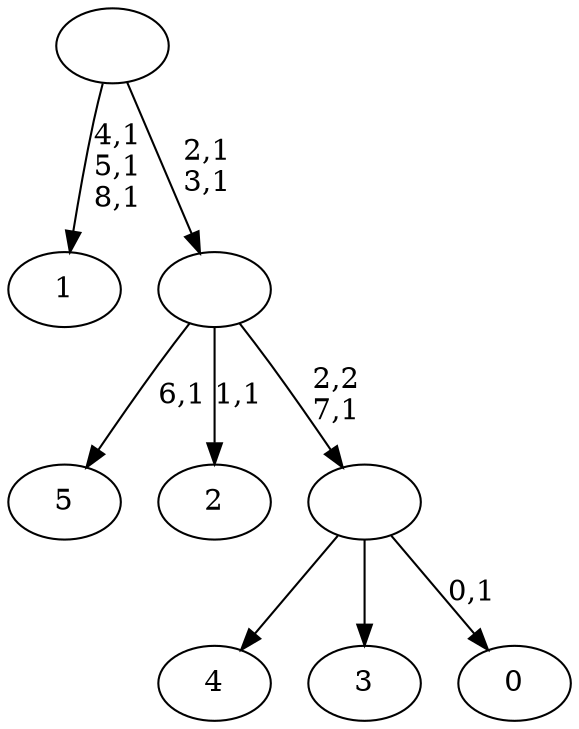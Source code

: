 digraph T {
	15 [label="5"]
	13 [label="4"]
	12 [label="3"]
	11 [label="2"]
	9 [label="1"]
	5 [label="0"]
	3 [label=""]
	2 [label=""]
	0 [label=""]
	3 -> 5 [label="0,1"]
	3 -> 13 [label=""]
	3 -> 12 [label=""]
	2 -> 11 [label="1,1"]
	2 -> 15 [label="6,1"]
	2 -> 3 [label="2,2\n7,1"]
	0 -> 2 [label="2,1\n3,1"]
	0 -> 9 [label="4,1\n5,1\n8,1"]
}
